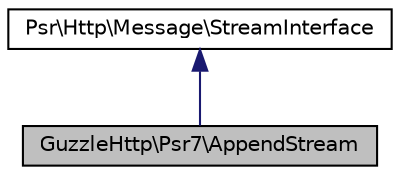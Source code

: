 digraph "GuzzleHttp\Psr7\AppendStream"
{
  edge [fontname="Helvetica",fontsize="10",labelfontname="Helvetica",labelfontsize="10"];
  node [fontname="Helvetica",fontsize="10",shape=record];
  Node0 [label="GuzzleHttp\\Psr7\\AppendStream",height=0.2,width=0.4,color="black", fillcolor="grey75", style="filled", fontcolor="black"];
  Node1 -> Node0 [dir="back",color="midnightblue",fontsize="10",style="solid",fontname="Helvetica"];
  Node1 [label="Psr\\Http\\Message\\StreamInterface",height=0.2,width=0.4,color="black", fillcolor="white", style="filled",URL="$interfacePsr_1_1Http_1_1Message_1_1StreamInterface.html"];
}
